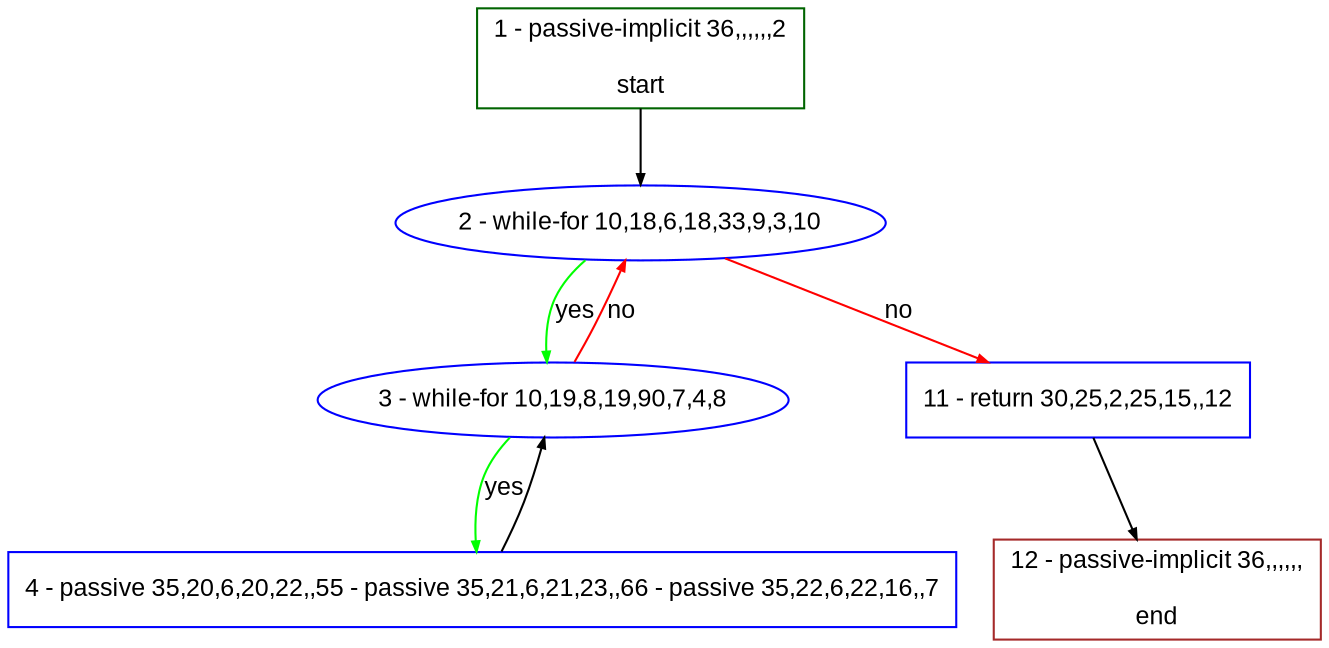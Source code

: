 digraph "" {
  graph [pack="true", label="", fontsize="12", packmode="clust", fontname="Arial", fillcolor="#FFFFCC", bgcolor="white", style="rounded,filled", compound="true"];
  node [node_initialized="no", label="", color="grey", fontsize="12", fillcolor="white", fontname="Arial", style="filled", shape="rectangle", compound="true", fixedsize="false"];
  edge [fontcolor="black", arrowhead="normal", arrowtail="none", arrowsize="0.5", ltail="", label="", color="black", fontsize="12", lhead="", fontname="Arial", dir="forward", compound="true"];
  __N1 [label="2 - while-for 10,18,6,18,33,9,3,10", color="#0000ff", fillcolor="#ffffff", style="filled", shape="oval"];
  __N2 [label="1 - passive-implicit 36,,,,,,2\n\nstart", color="#006400", fillcolor="#ffffff", style="filled", shape="box"];
  __N3 [label="3 - while-for 10,19,8,19,90,7,4,8", color="#0000ff", fillcolor="#ffffff", style="filled", shape="oval"];
  __N4 [label="11 - return 30,25,2,25,15,,12", color="#0000ff", fillcolor="#ffffff", style="filled", shape="box"];
  __N5 [label="4 - passive 35,20,6,20,22,,55 - passive 35,21,6,21,23,,66 - passive 35,22,6,22,16,,7", color="#0000ff", fillcolor="#ffffff", style="filled", shape="box"];
  __N6 [label="12 - passive-implicit 36,,,,,,\n\nend", color="#a52a2a", fillcolor="#ffffff", style="filled", shape="box"];
  __N2 -> __N1 [arrowhead="normal", arrowtail="none", color="#000000", label="", dir="forward"];
  __N1 -> __N3 [arrowhead="normal", arrowtail="none", color="#00ff00", label="yes", dir="forward"];
  __N3 -> __N1 [arrowhead="normal", arrowtail="none", color="#ff0000", label="no", dir="forward"];
  __N1 -> __N4 [arrowhead="normal", arrowtail="none", color="#ff0000", label="no", dir="forward"];
  __N3 -> __N5 [arrowhead="normal", arrowtail="none", color="#00ff00", label="yes", dir="forward"];
  __N5 -> __N3 [arrowhead="normal", arrowtail="none", color="#000000", label="", dir="forward"];
  __N4 -> __N6 [arrowhead="normal", arrowtail="none", color="#000000", label="", dir="forward"];
}
